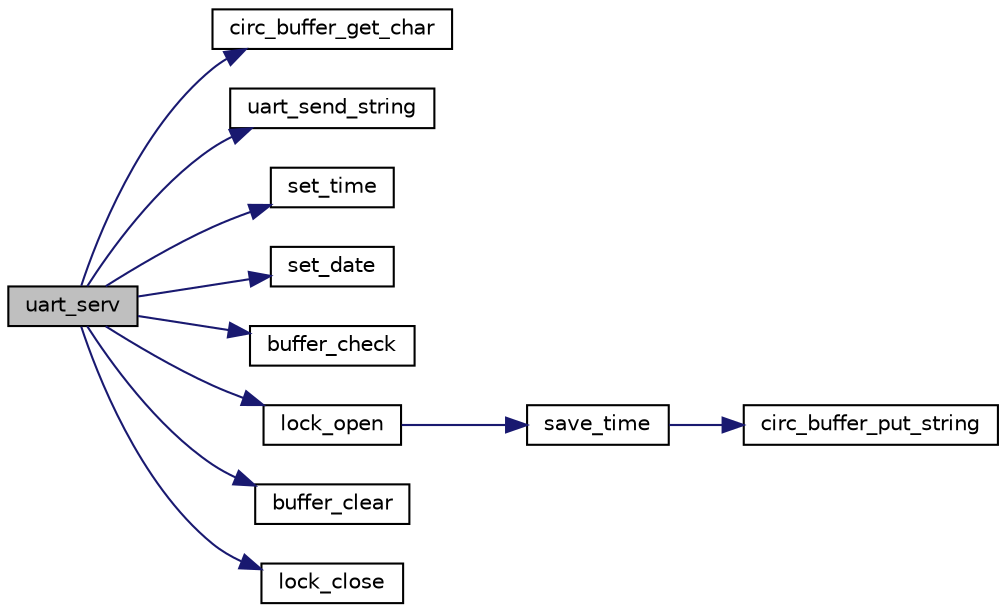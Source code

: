 digraph "uart_serv"
{
  edge [fontname="Helvetica",fontsize="10",labelfontname="Helvetica",labelfontsize="10"];
  node [fontname="Helvetica",fontsize="10",shape=record];
  rankdir="LR";
  Node7 [label="uart_serv",height=0.2,width=0.4,color="black", fillcolor="grey75", style="filled", fontcolor="black"];
  Node7 -> Node8 [color="midnightblue",fontsize="10",style="solid",fontname="Helvetica"];
  Node8 [label="circ_buffer_get_char",height=0.2,width=0.4,color="black", fillcolor="white", style="filled",URL="$group___buffer___functions.html#ga28f5578f75c7960a29b69026b32b6c49",tooltip="Get string from circular buffer. "];
  Node7 -> Node9 [color="midnightblue",fontsize="10",style="solid",fontname="Helvetica"];
  Node9 [label="uart_send_string",height=0.2,width=0.4,color="black", fillcolor="white", style="filled",URL="$group___u_a_r_t___functions.html#gac165c56328ee5c1e15e57cc925962de9",tooltip="Send string via uart protocol. "];
  Node7 -> Node10 [color="midnightblue",fontsize="10",style="solid",fontname="Helvetica"];
  Node10 [label="set_time",height=0.2,width=0.4,color="black", fillcolor="white", style="filled",URL="$group___r_t_c___functions.html#ga3c756abab1bfcfd1a3aefc9a05e0fb51",tooltip="Set time in RTC module. "];
  Node7 -> Node11 [color="midnightblue",fontsize="10",style="solid",fontname="Helvetica"];
  Node11 [label="set_date",height=0.2,width=0.4,color="black", fillcolor="white", style="filled",URL="$group___r_t_c___functions.html#ga325d311d81ecdca14439e975af0b3d7e",tooltip="Set data in RTC module. "];
  Node7 -> Node12 [color="midnightblue",fontsize="10",style="solid",fontname="Helvetica"];
  Node12 [label="buffer_check",height=0.2,width=0.4,color="black", fillcolor="white", style="filled",URL="$group___buffer___functions.html#ga85b96695370782cfe63add97e6deaaf9",tooltip="Check if buffer is the same as code. "];
  Node7 -> Node13 [color="midnightblue",fontsize="10",style="solid",fontname="Helvetica"];
  Node13 [label="lock_open",height=0.2,width=0.4,color="black", fillcolor="white", style="filled",URL="$main_8c.html#a5909ba9796e1df46a09c85afad0f15b5"];
  Node13 -> Node14 [color="midnightblue",fontsize="10",style="solid",fontname="Helvetica"];
  Node14 [label="save_time",height=0.2,width=0.4,color="black", fillcolor="white", style="filled",URL="$group___r_t_c___functions.html#ga81416d3d66f360b5c99e4d7648749394",tooltip="Save date and time in circ_buffer_2d. "];
  Node14 -> Node15 [color="midnightblue",fontsize="10",style="solid",fontname="Helvetica"];
  Node15 [label="circ_buffer_put_string",height=0.2,width=0.4,color="black", fillcolor="white", style="filled",URL="$group___buffer___functions.html#ga34a47ceaa3cf27b3da4120450ec0d9d8",tooltip="Put string in circular buffer. "];
  Node7 -> Node16 [color="midnightblue",fontsize="10",style="solid",fontname="Helvetica"];
  Node16 [label="buffer_clear",height=0.2,width=0.4,color="black", fillcolor="white", style="filled",URL="$group___buffer___functions.html#gafa520601202c789599d7c892bc62bc79",tooltip="Clear buffer. "];
  Node7 -> Node17 [color="midnightblue",fontsize="10",style="solid",fontname="Helvetica"];
  Node17 [label="lock_close",height=0.2,width=0.4,color="black", fillcolor="white", style="filled",URL="$main_8c.html#aae72b3fd9d47f4b4a08ba27fb631ab41"];
}
